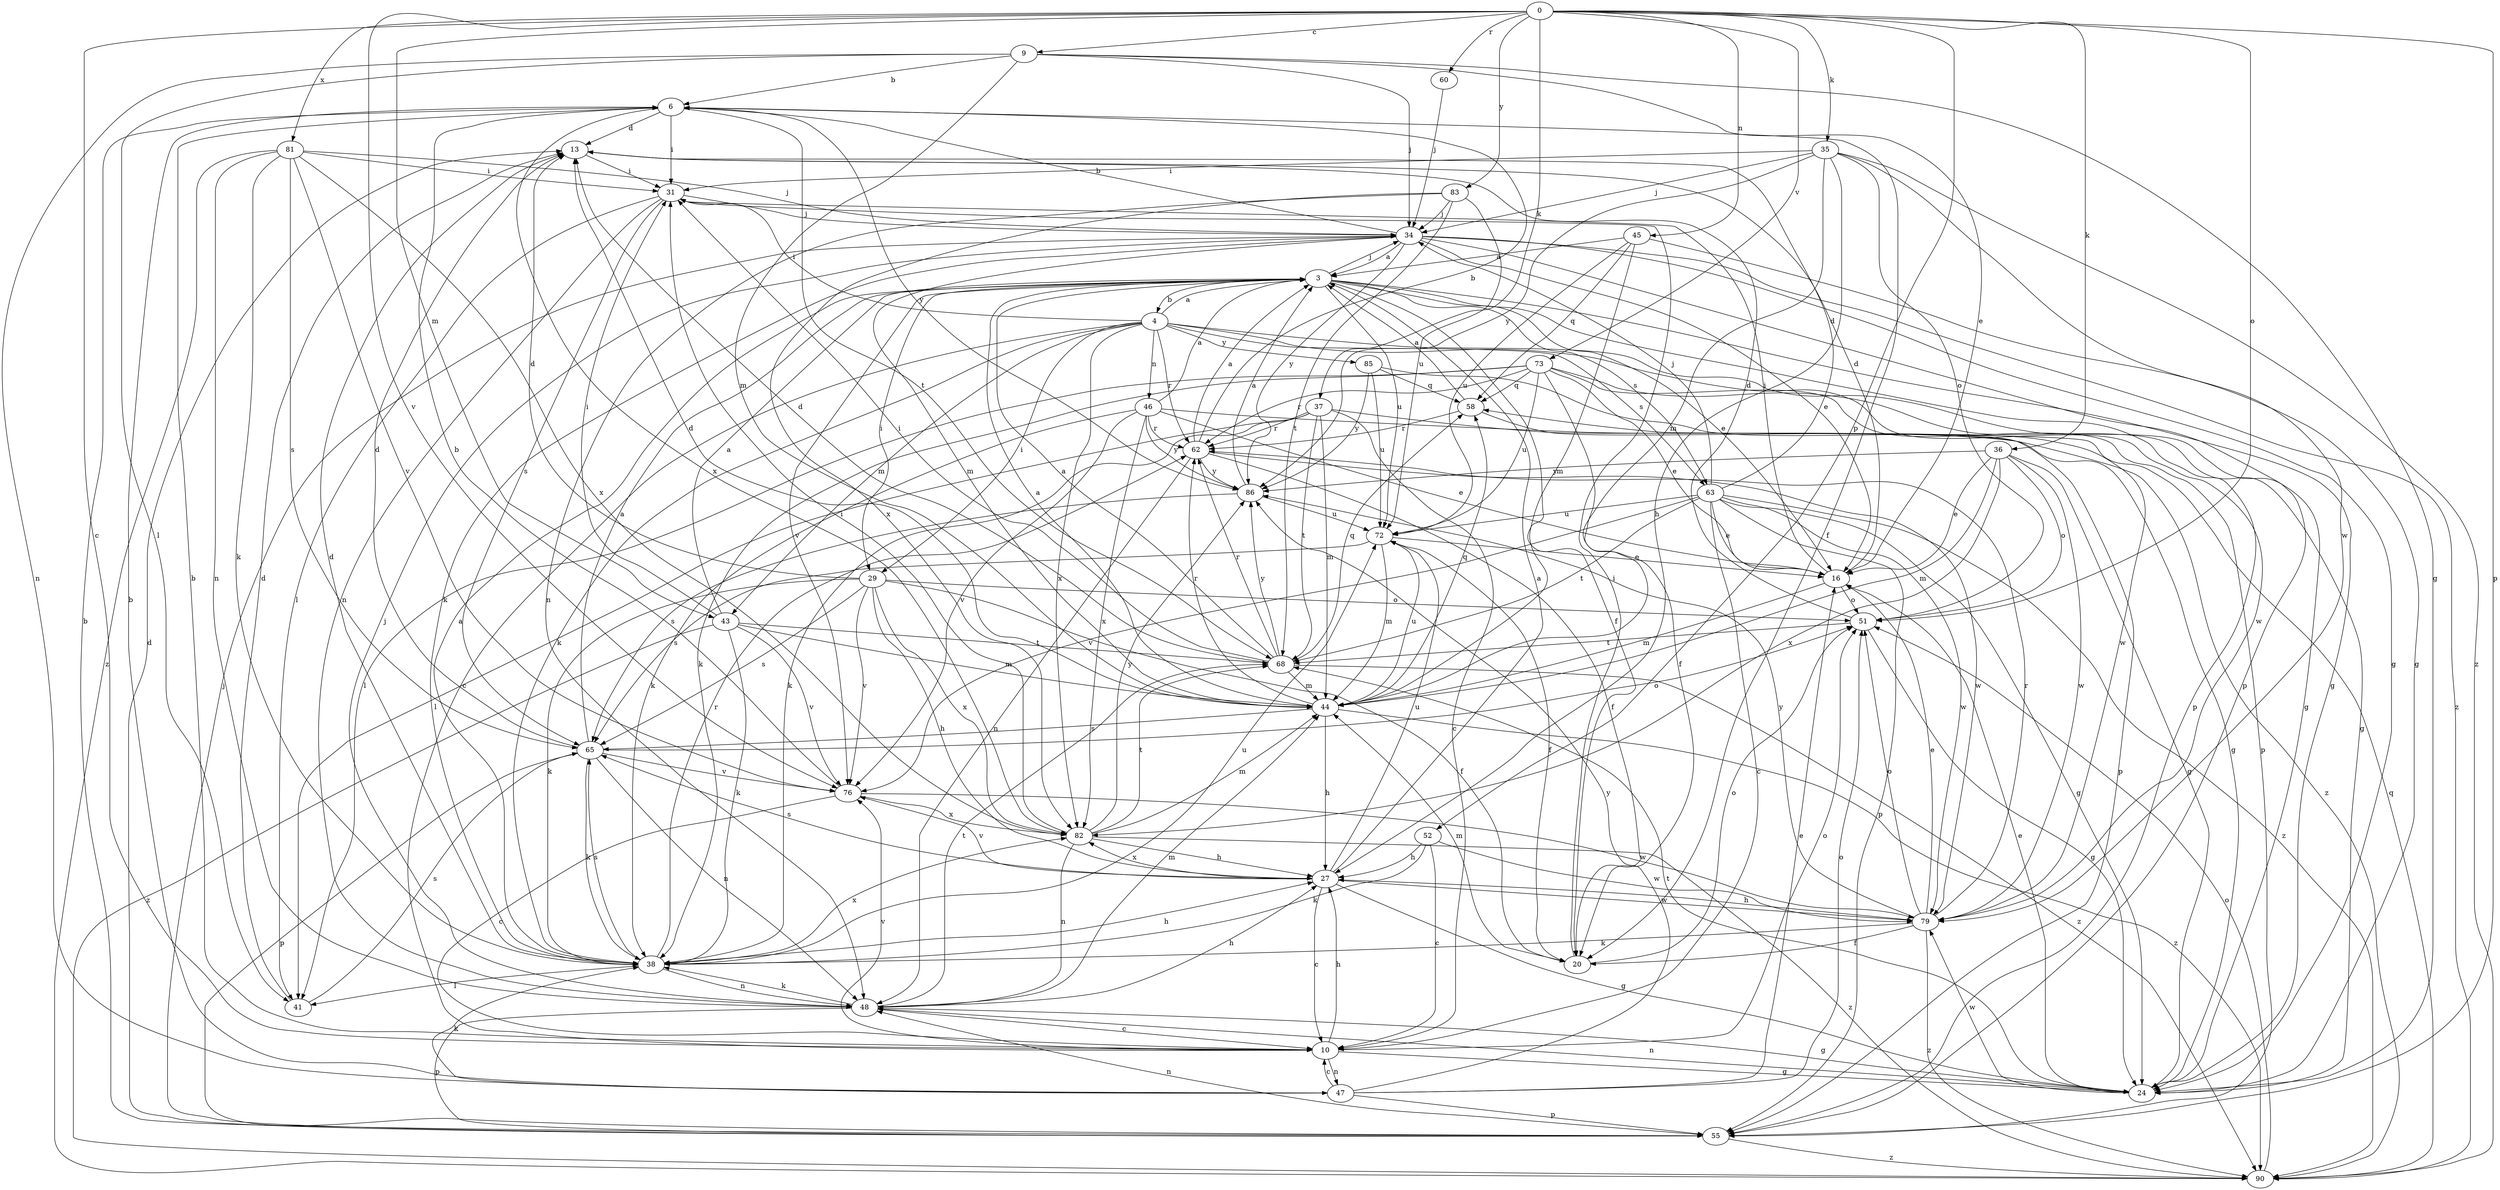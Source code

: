 strict digraph  {
0;
3;
4;
6;
9;
10;
13;
16;
20;
24;
27;
29;
31;
34;
35;
36;
37;
38;
41;
43;
44;
45;
46;
47;
48;
51;
52;
55;
58;
60;
62;
63;
65;
68;
72;
73;
76;
79;
81;
82;
83;
85;
86;
90;
0 -> 9  [label=c];
0 -> 10  [label=c];
0 -> 35  [label=k];
0 -> 36  [label=k];
0 -> 37  [label=k];
0 -> 43  [label=m];
0 -> 45  [label=n];
0 -> 51  [label=o];
0 -> 52  [label=p];
0 -> 55  [label=p];
0 -> 60  [label=r];
0 -> 73  [label=v];
0 -> 76  [label=v];
0 -> 81  [label=x];
0 -> 83  [label=y];
3 -> 4  [label=b];
3 -> 16  [label=e];
3 -> 20  [label=f];
3 -> 24  [label=g];
3 -> 29  [label=i];
3 -> 34  [label=j];
3 -> 55  [label=p];
3 -> 63  [label=s];
3 -> 72  [label=u];
3 -> 76  [label=v];
4 -> 3  [label=a];
4 -> 10  [label=c];
4 -> 24  [label=g];
4 -> 29  [label=i];
4 -> 31  [label=i];
4 -> 38  [label=k];
4 -> 43  [label=m];
4 -> 46  [label=n];
4 -> 62  [label=r];
4 -> 63  [label=s];
4 -> 79  [label=w];
4 -> 82  [label=x];
4 -> 85  [label=y];
6 -> 13  [label=d];
6 -> 20  [label=f];
6 -> 31  [label=i];
6 -> 68  [label=t];
6 -> 82  [label=x];
6 -> 86  [label=y];
9 -> 6  [label=b];
9 -> 16  [label=e];
9 -> 24  [label=g];
9 -> 34  [label=j];
9 -> 41  [label=l];
9 -> 44  [label=m];
9 -> 47  [label=n];
10 -> 6  [label=b];
10 -> 24  [label=g];
10 -> 27  [label=h];
10 -> 47  [label=n];
10 -> 51  [label=o];
10 -> 76  [label=v];
13 -> 31  [label=i];
16 -> 13  [label=d];
16 -> 31  [label=i];
16 -> 44  [label=m];
16 -> 51  [label=o];
20 -> 31  [label=i];
20 -> 44  [label=m];
20 -> 51  [label=o];
24 -> 16  [label=e];
24 -> 48  [label=n];
24 -> 68  [label=t];
24 -> 79  [label=w];
27 -> 3  [label=a];
27 -> 10  [label=c];
27 -> 24  [label=g];
27 -> 65  [label=s];
27 -> 72  [label=u];
27 -> 76  [label=v];
27 -> 79  [label=w];
27 -> 82  [label=x];
29 -> 13  [label=d];
29 -> 20  [label=f];
29 -> 27  [label=h];
29 -> 38  [label=k];
29 -> 51  [label=o];
29 -> 65  [label=s];
29 -> 76  [label=v];
29 -> 82  [label=x];
31 -> 34  [label=j];
31 -> 41  [label=l];
31 -> 48  [label=n];
31 -> 65  [label=s];
34 -> 3  [label=a];
34 -> 6  [label=b];
34 -> 16  [label=e];
34 -> 24  [label=g];
34 -> 38  [label=k];
34 -> 44  [label=m];
34 -> 55  [label=p];
34 -> 86  [label=y];
34 -> 90  [label=z];
35 -> 27  [label=h];
35 -> 31  [label=i];
35 -> 34  [label=j];
35 -> 44  [label=m];
35 -> 51  [label=o];
35 -> 79  [label=w];
35 -> 86  [label=y];
35 -> 90  [label=z];
36 -> 16  [label=e];
36 -> 24  [label=g];
36 -> 44  [label=m];
36 -> 51  [label=o];
36 -> 79  [label=w];
36 -> 82  [label=x];
36 -> 86  [label=y];
37 -> 10  [label=c];
37 -> 24  [label=g];
37 -> 38  [label=k];
37 -> 41  [label=l];
37 -> 44  [label=m];
37 -> 62  [label=r];
37 -> 68  [label=t];
38 -> 3  [label=a];
38 -> 13  [label=d];
38 -> 27  [label=h];
38 -> 41  [label=l];
38 -> 48  [label=n];
38 -> 62  [label=r];
38 -> 65  [label=s];
38 -> 72  [label=u];
38 -> 82  [label=x];
41 -> 13  [label=d];
41 -> 65  [label=s];
43 -> 3  [label=a];
43 -> 31  [label=i];
43 -> 38  [label=k];
43 -> 44  [label=m];
43 -> 68  [label=t];
43 -> 76  [label=v];
43 -> 90  [label=z];
44 -> 3  [label=a];
44 -> 13  [label=d];
44 -> 27  [label=h];
44 -> 58  [label=q];
44 -> 62  [label=r];
44 -> 65  [label=s];
44 -> 72  [label=u];
44 -> 90  [label=z];
45 -> 3  [label=a];
45 -> 24  [label=g];
45 -> 44  [label=m];
45 -> 58  [label=q];
45 -> 72  [label=u];
46 -> 3  [label=a];
46 -> 16  [label=e];
46 -> 38  [label=k];
46 -> 62  [label=r];
46 -> 76  [label=v];
46 -> 82  [label=x];
46 -> 86  [label=y];
46 -> 90  [label=z];
47 -> 6  [label=b];
47 -> 10  [label=c];
47 -> 16  [label=e];
47 -> 38  [label=k];
47 -> 51  [label=o];
47 -> 55  [label=p];
47 -> 86  [label=y];
48 -> 10  [label=c];
48 -> 24  [label=g];
48 -> 27  [label=h];
48 -> 34  [label=j];
48 -> 38  [label=k];
48 -> 44  [label=m];
48 -> 55  [label=p];
48 -> 68  [label=t];
51 -> 13  [label=d];
51 -> 24  [label=g];
51 -> 68  [label=t];
52 -> 10  [label=c];
52 -> 27  [label=h];
52 -> 38  [label=k];
52 -> 79  [label=w];
55 -> 6  [label=b];
55 -> 13  [label=d];
55 -> 34  [label=j];
55 -> 48  [label=n];
55 -> 90  [label=z];
58 -> 3  [label=a];
58 -> 55  [label=p];
58 -> 62  [label=r];
60 -> 34  [label=j];
62 -> 3  [label=a];
62 -> 6  [label=b];
62 -> 20  [label=f];
62 -> 48  [label=n];
62 -> 79  [label=w];
62 -> 86  [label=y];
63 -> 10  [label=c];
63 -> 13  [label=d];
63 -> 16  [label=e];
63 -> 24  [label=g];
63 -> 34  [label=j];
63 -> 55  [label=p];
63 -> 68  [label=t];
63 -> 72  [label=u];
63 -> 76  [label=v];
63 -> 79  [label=w];
63 -> 90  [label=z];
65 -> 3  [label=a];
65 -> 13  [label=d];
65 -> 38  [label=k];
65 -> 48  [label=n];
65 -> 51  [label=o];
65 -> 55  [label=p];
65 -> 76  [label=v];
68 -> 3  [label=a];
68 -> 13  [label=d];
68 -> 31  [label=i];
68 -> 44  [label=m];
68 -> 58  [label=q];
68 -> 62  [label=r];
68 -> 86  [label=y];
68 -> 90  [label=z];
72 -> 16  [label=e];
72 -> 20  [label=f];
72 -> 44  [label=m];
72 -> 65  [label=s];
73 -> 16  [label=e];
73 -> 20  [label=f];
73 -> 24  [label=g];
73 -> 38  [label=k];
73 -> 41  [label=l];
73 -> 55  [label=p];
73 -> 58  [label=q];
73 -> 62  [label=r];
73 -> 72  [label=u];
76 -> 6  [label=b];
76 -> 10  [label=c];
76 -> 79  [label=w];
76 -> 82  [label=x];
79 -> 16  [label=e];
79 -> 20  [label=f];
79 -> 27  [label=h];
79 -> 38  [label=k];
79 -> 51  [label=o];
79 -> 62  [label=r];
79 -> 86  [label=y];
79 -> 90  [label=z];
81 -> 31  [label=i];
81 -> 34  [label=j];
81 -> 38  [label=k];
81 -> 48  [label=n];
81 -> 65  [label=s];
81 -> 76  [label=v];
81 -> 82  [label=x];
81 -> 90  [label=z];
82 -> 27  [label=h];
82 -> 31  [label=i];
82 -> 44  [label=m];
82 -> 48  [label=n];
82 -> 68  [label=t];
82 -> 86  [label=y];
82 -> 90  [label=z];
83 -> 34  [label=j];
83 -> 48  [label=n];
83 -> 68  [label=t];
83 -> 72  [label=u];
83 -> 82  [label=x];
85 -> 58  [label=q];
85 -> 72  [label=u];
85 -> 79  [label=w];
85 -> 86  [label=y];
86 -> 3  [label=a];
86 -> 65  [label=s];
86 -> 72  [label=u];
90 -> 51  [label=o];
90 -> 58  [label=q];
}
